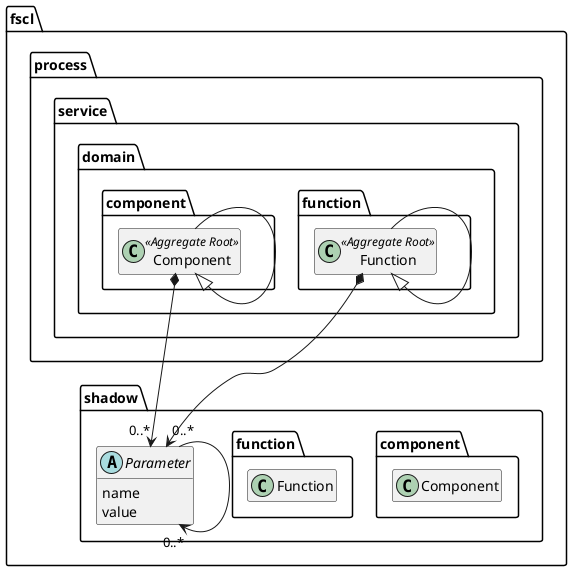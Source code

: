 @startuml
hide empty members
package fscl {

	package shadow{ 
		package component {
			class Component
		}
		
		package function {
			class Function
		}
		abstract class Parameter {
			name
			value
		}		
		Parameter --> "0..*" Parameter
	}

	package process.service.domain {
	
		package function {
			class Function <<Aggregate Root>>
		
			Function --|> Function
			Function *--> "0..*" Parameter	
			
		}
		
		package component {
			class Component <<Aggregate Root>>
		
			Component --|> Component
			Component *--> "0..*" Parameter	
			
		}
		
	}
}
@enduml